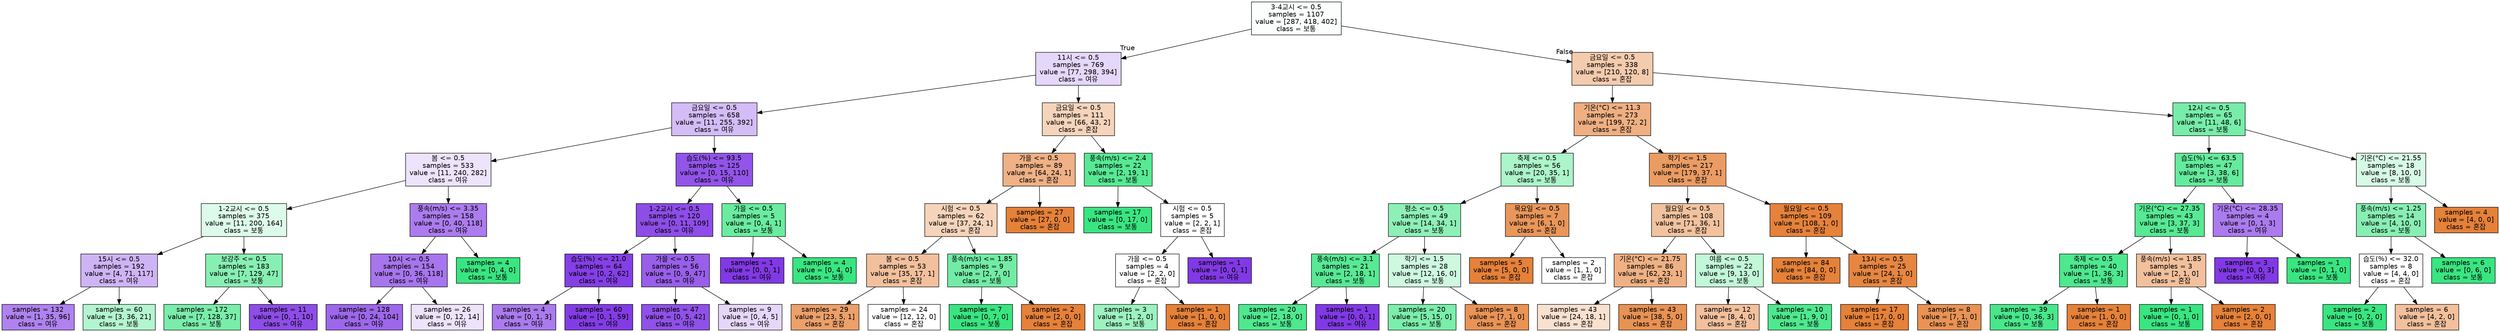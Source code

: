 digraph Tree {
node [shape=box, style="filled", color="black", fontname="helvetica"] ;
edge [fontname="helvetica"] ;
0 [label="3-4교시 <= 0.5\nsamples = 1107\nvalue = [287, 418, 402]\nclass = 보통", fillcolor="#fbfefc"] ;
1 [label="11시 <= 0.5\nsamples = 769\nvalue = [77, 298, 394]\nclass = 여유", fillcolor="#e5d7fa"] ;
0 -> 1 [labeldistance=2.5, labelangle=45, headlabel="True"] ;
2 [label="금요일 <= 0.5\nsamples = 658\nvalue = [11, 255, 392]\nclass = 여유", fillcolor="#d4bcf6"] ;
1 -> 2 ;
3 [label="봄 <= 0.5\nsamples = 533\nvalue = [11, 240, 282]\nclass = 여유", fillcolor="#ede3fb"] ;
2 -> 3 ;
4 [label="1-2교시 <= 0.5\nsamples = 375\nvalue = [11, 200, 164]\nclass = 보통", fillcolor="#ddfbea"] ;
3 -> 4 ;
5 [label="15시 <= 0.5\nsamples = 192\nvalue = [4, 71, 117]\nclass = 여유", fillcolor="#cfb4f5"] ;
4 -> 5 ;
6 [label="samples = 132\nvalue = [1, 35, 96]\nclass = 여유", fillcolor="#b082ef"] ;
5 -> 6 ;
7 [label="samples = 60\nvalue = [3, 36, 21]\nclass = 보통", fillcolor="#b3f5cf"] ;
5 -> 7 ;
8 [label="보강주 <= 0.5\nsamples = 183\nvalue = [7, 129, 47]\nclass = 보통", fillcolor="#88efb3"] ;
4 -> 8 ;
9 [label="samples = 172\nvalue = [7, 128, 37]\nclass = 보통", fillcolor="#7aedaa"] ;
8 -> 9 ;
10 [label="samples = 11\nvalue = [0, 1, 10]\nclass = 여유", fillcolor="#8e4de8"] ;
8 -> 10 ;
11 [label="풍속(m/s) <= 3.35\nsamples = 158\nvalue = [0, 40, 118]\nclass = 여유", fillcolor="#ac7cee"] ;
3 -> 11 ;
12 [label="10시 <= 0.5\nsamples = 154\nvalue = [0, 36, 118]\nclass = 여유", fillcolor="#a775ed"] ;
11 -> 12 ;
13 [label="samples = 128\nvalue = [0, 24, 104]\nclass = 여유", fillcolor="#9e67eb"] ;
12 -> 13 ;
14 [label="samples = 26\nvalue = [0, 12, 14]\nclass = 여유", fillcolor="#ede3fb"] ;
12 -> 14 ;
15 [label="samples = 4\nvalue = [0, 4, 0]\nclass = 보통", fillcolor="#39e581"] ;
11 -> 15 ;
16 [label="습도(%) <= 93.5\nsamples = 125\nvalue = [0, 15, 110]\nclass = 여유", fillcolor="#9254e9"] ;
2 -> 16 ;
17 [label="1-2교시 <= 0.5\nsamples = 120\nvalue = [0, 11, 109]\nclass = 여유", fillcolor="#8e4de8"] ;
16 -> 17 ;
18 [label="습도(%) <= 21.0\nsamples = 64\nvalue = [0, 2, 62]\nclass = 여유", fillcolor="#853fe6"] ;
17 -> 18 ;
19 [label="samples = 4\nvalue = [0, 1, 3]\nclass = 여유", fillcolor="#ab7bee"] ;
18 -> 19 ;
20 [label="samples = 60\nvalue = [0, 1, 59]\nclass = 여유", fillcolor="#833ce5"] ;
18 -> 20 ;
21 [label="가을 <= 0.5\nsamples = 56\nvalue = [0, 9, 47]\nclass = 여유", fillcolor="#995fea"] ;
17 -> 21 ;
22 [label="samples = 47\nvalue = [0, 5, 42]\nclass = 여유", fillcolor="#9051e8"] ;
21 -> 22 ;
23 [label="samples = 9\nvalue = [0, 4, 5]\nclass = 여유", fillcolor="#e6d7fa"] ;
21 -> 23 ;
24 [label="가을 <= 0.5\nsamples = 5\nvalue = [0, 4, 1]\nclass = 보통", fillcolor="#6aeca0"] ;
16 -> 24 ;
25 [label="samples = 1\nvalue = [0, 0, 1]\nclass = 여유", fillcolor="#8139e5"] ;
24 -> 25 ;
26 [label="samples = 4\nvalue = [0, 4, 0]\nclass = 보통", fillcolor="#39e581"] ;
24 -> 26 ;
27 [label="금요일 <= 0.5\nsamples = 111\nvalue = [66, 43, 2]\nclass = 혼잡", fillcolor="#f6d4bc"] ;
1 -> 27 ;
28 [label="가을 <= 0.5\nsamples = 89\nvalue = [64, 24, 1]\nclass = 혼잡", fillcolor="#efb185"] ;
27 -> 28 ;
29 [label="시험 <= 0.5\nsamples = 62\nvalue = [37, 24, 1]\nclass = 혼잡", fillcolor="#f6d4bb"] ;
28 -> 29 ;
30 [label="봄 <= 0.5\nsamples = 53\nvalue = [35, 17, 1]\nclass = 혼잡", fillcolor="#f2c09c"] ;
29 -> 30 ;
31 [label="samples = 29\nvalue = [23, 5, 1]\nclass = 혼잡", fillcolor="#eca06a"] ;
30 -> 31 ;
32 [label="samples = 24\nvalue = [12, 12, 0]\nclass = 혼잡", fillcolor="#ffffff"] ;
30 -> 32 ;
33 [label="풍속(m/s) <= 1.85\nsamples = 9\nvalue = [2, 7, 0]\nclass = 보통", fillcolor="#72eca5"] ;
29 -> 33 ;
34 [label="samples = 7\nvalue = [0, 7, 0]\nclass = 보통", fillcolor="#39e581"] ;
33 -> 34 ;
35 [label="samples = 2\nvalue = [2, 0, 0]\nclass = 혼잡", fillcolor="#e58139"] ;
33 -> 35 ;
36 [label="samples = 27\nvalue = [27, 0, 0]\nclass = 혼잡", fillcolor="#e58139"] ;
28 -> 36 ;
37 [label="풍속(m/s) <= 2.4\nsamples = 22\nvalue = [2, 19, 1]\nclass = 보통", fillcolor="#57e994"] ;
27 -> 37 ;
38 [label="samples = 17\nvalue = [0, 17, 0]\nclass = 보통", fillcolor="#39e581"] ;
37 -> 38 ;
39 [label="시험 <= 0.5\nsamples = 5\nvalue = [2, 2, 1]\nclass = 혼잡", fillcolor="#ffffff"] ;
37 -> 39 ;
40 [label="가을 <= 0.5\nsamples = 4\nvalue = [2, 2, 0]\nclass = 혼잡", fillcolor="#ffffff"] ;
39 -> 40 ;
41 [label="samples = 3\nvalue = [1, 2, 0]\nclass = 보통", fillcolor="#9cf2c0"] ;
40 -> 41 ;
42 [label="samples = 1\nvalue = [1, 0, 0]\nclass = 혼잡", fillcolor="#e58139"] ;
40 -> 42 ;
43 [label="samples = 1\nvalue = [0, 0, 1]\nclass = 여유", fillcolor="#8139e5"] ;
39 -> 43 ;
44 [label="금요일 <= 0.5\nsamples = 338\nvalue = [210, 120, 8]\nclass = 혼잡", fillcolor="#f4cbad"] ;
0 -> 44 [labeldistance=2.5, labelangle=-45, headlabel="False"] ;
45 [label="기온(°C) <= 11.3\nsamples = 273\nvalue = [199, 72, 2]\nclass = 혼잡", fillcolor="#efaf82"] ;
44 -> 45 ;
46 [label="축제 <= 0.5\nsamples = 56\nvalue = [20, 35, 1]\nclass = 보통", fillcolor="#acf4ca"] ;
45 -> 46 ;
47 [label="평소 <= 0.5\nsamples = 49\nvalue = [14, 34, 1]\nclass = 보통", fillcolor="#8ef0b7"] ;
46 -> 47 ;
48 [label="풍속(m/s) <= 3.1\nsamples = 21\nvalue = [2, 18, 1]\nclass = 보통", fillcolor="#58e995"] ;
47 -> 48 ;
49 [label="samples = 20\nvalue = [2, 18, 0]\nclass = 보통", fillcolor="#4fe88f"] ;
48 -> 49 ;
50 [label="samples = 1\nvalue = [0, 0, 1]\nclass = 여유", fillcolor="#8139e5"] ;
48 -> 50 ;
51 [label="학기 <= 1.5\nsamples = 28\nvalue = [12, 16, 0]\nclass = 보통", fillcolor="#cef8e0"] ;
47 -> 51 ;
52 [label="samples = 20\nvalue = [5, 15, 0]\nclass = 보통", fillcolor="#7beeab"] ;
51 -> 52 ;
53 [label="samples = 8\nvalue = [7, 1, 0]\nclass = 혼잡", fillcolor="#e99355"] ;
51 -> 53 ;
54 [label="목요일 <= 0.5\nsamples = 7\nvalue = [6, 1, 0]\nclass = 혼잡", fillcolor="#e9965a"] ;
46 -> 54 ;
55 [label="samples = 5\nvalue = [5, 0, 0]\nclass = 혼잡", fillcolor="#e58139"] ;
54 -> 55 ;
56 [label="samples = 2\nvalue = [1, 1, 0]\nclass = 혼잡", fillcolor="#ffffff"] ;
54 -> 56 ;
57 [label="학기 <= 1.5\nsamples = 217\nvalue = [179, 37, 1]\nclass = 혼잡", fillcolor="#ea9c63"] ;
45 -> 57 ;
58 [label="월요일 <= 0.5\nsamples = 108\nvalue = [71, 36, 1]\nclass = 혼잡", fillcolor="#f2c29f"] ;
57 -> 58 ;
59 [label="기온(°C) <= 21.75\nsamples = 86\nvalue = [62, 23, 1]\nclass = 혼잡", fillcolor="#efb184"] ;
58 -> 59 ;
60 [label="samples = 43\nvalue = [24, 18, 1]\nclass = 혼잡", fillcolor="#f9e1cf"] ;
59 -> 60 ;
61 [label="samples = 43\nvalue = [38, 5, 0]\nclass = 혼잡", fillcolor="#e89253"] ;
59 -> 61 ;
62 [label="여름 <= 0.5\nsamples = 22\nvalue = [9, 13, 0]\nclass = 보통", fillcolor="#c2f7d8"] ;
58 -> 62 ;
63 [label="samples = 12\nvalue = [8, 4, 0]\nclass = 혼잡", fillcolor="#f2c09c"] ;
62 -> 63 ;
64 [label="samples = 10\nvalue = [1, 9, 0]\nclass = 보통", fillcolor="#4fe88f"] ;
62 -> 64 ;
65 [label="월요일 <= 0.5\nsamples = 109\nvalue = [108, 1, 0]\nclass = 혼잡", fillcolor="#e5823b"] ;
57 -> 65 ;
66 [label="samples = 84\nvalue = [84, 0, 0]\nclass = 혼잡", fillcolor="#e58139"] ;
65 -> 66 ;
67 [label="13시 <= 0.5\nsamples = 25\nvalue = [24, 1, 0]\nclass = 혼잡", fillcolor="#e68641"] ;
65 -> 67 ;
68 [label="samples = 17\nvalue = [17, 0, 0]\nclass = 혼잡", fillcolor="#e58139"] ;
67 -> 68 ;
69 [label="samples = 8\nvalue = [7, 1, 0]\nclass = 혼잡", fillcolor="#e99355"] ;
67 -> 69 ;
70 [label="12시 <= 0.5\nsamples = 65\nvalue = [11, 48, 6]\nclass = 보통", fillcolor="#77eda9"] ;
44 -> 70 ;
71 [label="습도(%) <= 63.5\nsamples = 47\nvalue = [3, 38, 6]\nclass = 보통", fillcolor="#64eb9d"] ;
70 -> 71 ;
72 [label="기온(°C) <= 27.35\nsamples = 43\nvalue = [3, 37, 3]\nclass = 보통", fillcolor="#57e994"] ;
71 -> 72 ;
73 [label="축제 <= 0.5\nsamples = 40\nvalue = [1, 36, 3]\nclass = 보통", fillcolor="#4ee88f"] ;
72 -> 73 ;
74 [label="samples = 39\nvalue = [0, 36, 3]\nclass = 보통", fillcolor="#49e78c"] ;
73 -> 74 ;
75 [label="samples = 1\nvalue = [1, 0, 0]\nclass = 혼잡", fillcolor="#e58139"] ;
73 -> 75 ;
76 [label="풍속(m/s) <= 1.85\nsamples = 3\nvalue = [2, 1, 0]\nclass = 혼잡", fillcolor="#f2c09c"] ;
72 -> 76 ;
77 [label="samples = 1\nvalue = [0, 1, 0]\nclass = 보통", fillcolor="#39e581"] ;
76 -> 77 ;
78 [label="samples = 2\nvalue = [2, 0, 0]\nclass = 혼잡", fillcolor="#e58139"] ;
76 -> 78 ;
79 [label="기온(°C) <= 28.35\nsamples = 4\nvalue = [0, 1, 3]\nclass = 여유", fillcolor="#ab7bee"] ;
71 -> 79 ;
80 [label="samples = 3\nvalue = [0, 0, 3]\nclass = 여유", fillcolor="#8139e5"] ;
79 -> 80 ;
81 [label="samples = 1\nvalue = [0, 1, 0]\nclass = 보통", fillcolor="#39e581"] ;
79 -> 81 ;
82 [label="기온(°C) <= 21.55\nsamples = 18\nvalue = [8, 10, 0]\nclass = 보통", fillcolor="#d7fae6"] ;
70 -> 82 ;
83 [label="풍속(m/s) <= 1.25\nsamples = 14\nvalue = [4, 10, 0]\nclass = 보통", fillcolor="#88efb3"] ;
82 -> 83 ;
84 [label="습도(%) <= 32.0\nsamples = 8\nvalue = [4, 4, 0]\nclass = 혼잡", fillcolor="#ffffff"] ;
83 -> 84 ;
85 [label="samples = 2\nvalue = [0, 2, 0]\nclass = 보통", fillcolor="#39e581"] ;
84 -> 85 ;
86 [label="samples = 6\nvalue = [4, 2, 0]\nclass = 혼잡", fillcolor="#f2c09c"] ;
84 -> 86 ;
87 [label="samples = 6\nvalue = [0, 6, 0]\nclass = 보통", fillcolor="#39e581"] ;
83 -> 87 ;
88 [label="samples = 4\nvalue = [4, 0, 0]\nclass = 혼잡", fillcolor="#e58139"] ;
82 -> 88 ;
}